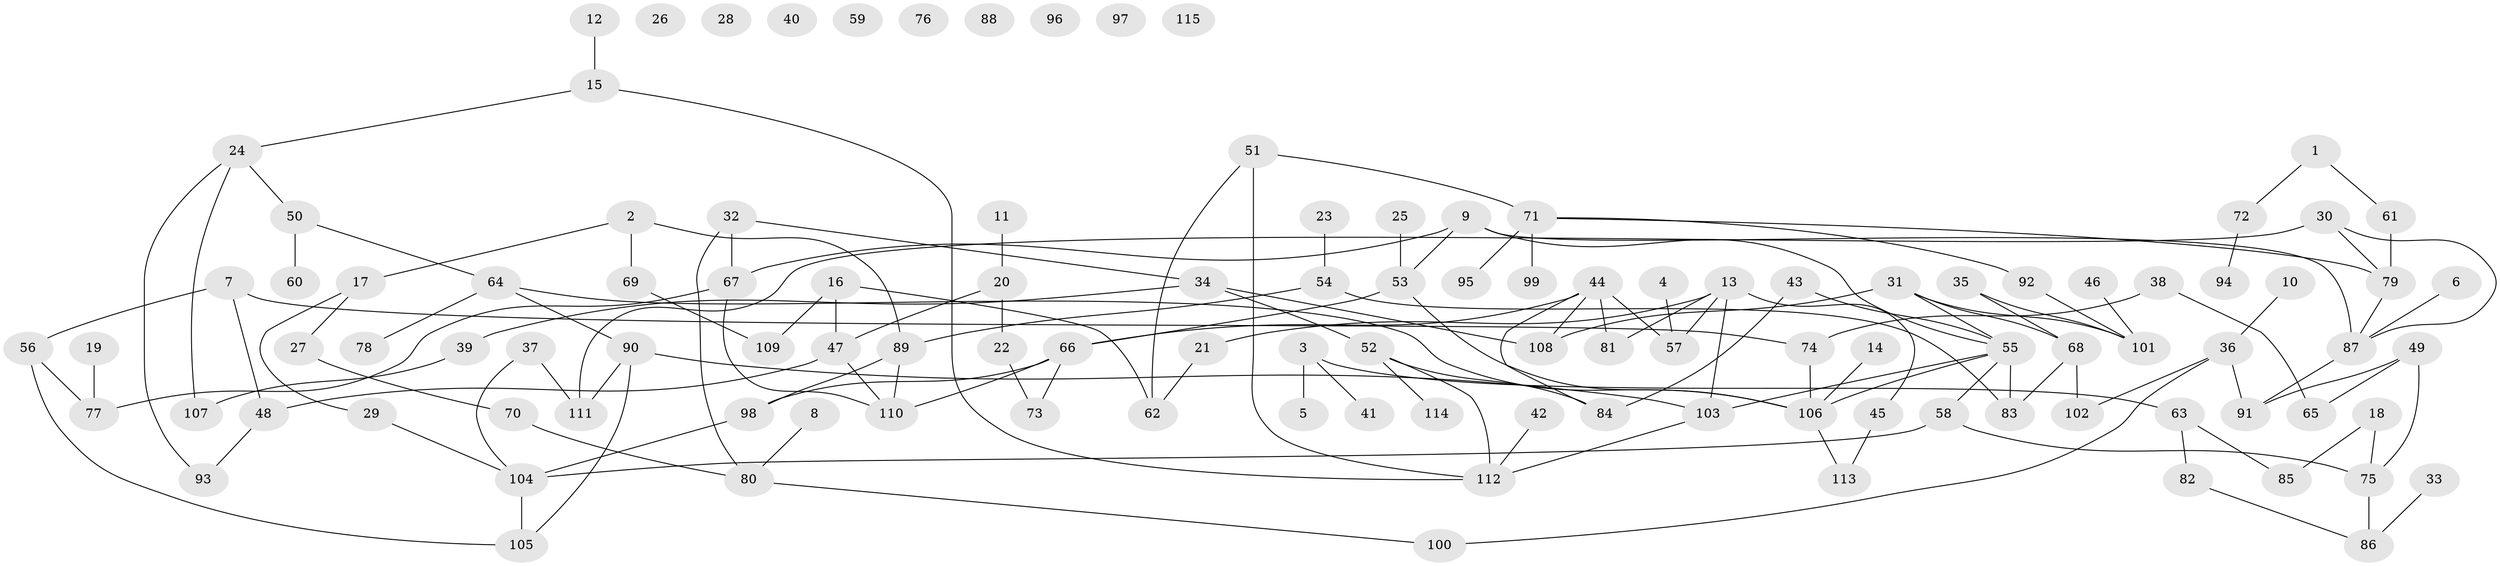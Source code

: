 // Generated by graph-tools (version 1.1) at 2025/00/03/09/25 03:00:55]
// undirected, 115 vertices, 144 edges
graph export_dot {
graph [start="1"]
  node [color=gray90,style=filled];
  1;
  2;
  3;
  4;
  5;
  6;
  7;
  8;
  9;
  10;
  11;
  12;
  13;
  14;
  15;
  16;
  17;
  18;
  19;
  20;
  21;
  22;
  23;
  24;
  25;
  26;
  27;
  28;
  29;
  30;
  31;
  32;
  33;
  34;
  35;
  36;
  37;
  38;
  39;
  40;
  41;
  42;
  43;
  44;
  45;
  46;
  47;
  48;
  49;
  50;
  51;
  52;
  53;
  54;
  55;
  56;
  57;
  58;
  59;
  60;
  61;
  62;
  63;
  64;
  65;
  66;
  67;
  68;
  69;
  70;
  71;
  72;
  73;
  74;
  75;
  76;
  77;
  78;
  79;
  80;
  81;
  82;
  83;
  84;
  85;
  86;
  87;
  88;
  89;
  90;
  91;
  92;
  93;
  94;
  95;
  96;
  97;
  98;
  99;
  100;
  101;
  102;
  103;
  104;
  105;
  106;
  107;
  108;
  109;
  110;
  111;
  112;
  113;
  114;
  115;
  1 -- 61;
  1 -- 72;
  2 -- 17;
  2 -- 69;
  2 -- 89;
  3 -- 5;
  3 -- 41;
  3 -- 63;
  4 -- 57;
  6 -- 87;
  7 -- 48;
  7 -- 56;
  7 -- 74;
  8 -- 80;
  9 -- 53;
  9 -- 55;
  9 -- 67;
  9 -- 87;
  10 -- 36;
  11 -- 20;
  12 -- 15;
  13 -- 21;
  13 -- 45;
  13 -- 57;
  13 -- 81;
  13 -- 103;
  14 -- 106;
  15 -- 24;
  15 -- 112;
  16 -- 47;
  16 -- 62;
  16 -- 109;
  17 -- 27;
  17 -- 29;
  18 -- 75;
  18 -- 85;
  19 -- 77;
  20 -- 22;
  20 -- 47;
  21 -- 62;
  22 -- 73;
  23 -- 54;
  24 -- 50;
  24 -- 93;
  24 -- 107;
  25 -- 53;
  27 -- 70;
  29 -- 104;
  30 -- 79;
  30 -- 87;
  30 -- 111;
  31 -- 55;
  31 -- 68;
  31 -- 101;
  31 -- 108;
  32 -- 34;
  32 -- 67;
  32 -- 80;
  33 -- 86;
  34 -- 39;
  34 -- 52;
  34 -- 108;
  35 -- 68;
  35 -- 101;
  36 -- 91;
  36 -- 100;
  36 -- 102;
  37 -- 104;
  37 -- 111;
  38 -- 65;
  38 -- 74;
  39 -- 107;
  42 -- 112;
  43 -- 55;
  43 -- 84;
  44 -- 57;
  44 -- 66;
  44 -- 81;
  44 -- 84;
  44 -- 108;
  45 -- 113;
  46 -- 101;
  47 -- 48;
  47 -- 110;
  48 -- 93;
  49 -- 65;
  49 -- 75;
  49 -- 91;
  50 -- 60;
  50 -- 64;
  51 -- 62;
  51 -- 71;
  51 -- 112;
  52 -- 84;
  52 -- 112;
  52 -- 114;
  53 -- 66;
  53 -- 106;
  54 -- 83;
  54 -- 89;
  55 -- 58;
  55 -- 83;
  55 -- 103;
  55 -- 106;
  56 -- 77;
  56 -- 105;
  58 -- 75;
  58 -- 104;
  61 -- 79;
  63 -- 82;
  63 -- 85;
  64 -- 78;
  64 -- 90;
  64 -- 106;
  66 -- 73;
  66 -- 98;
  66 -- 110;
  67 -- 77;
  67 -- 110;
  68 -- 83;
  68 -- 102;
  69 -- 109;
  70 -- 80;
  71 -- 79;
  71 -- 92;
  71 -- 95;
  71 -- 99;
  72 -- 94;
  74 -- 106;
  75 -- 86;
  79 -- 87;
  80 -- 100;
  82 -- 86;
  87 -- 91;
  89 -- 98;
  89 -- 110;
  90 -- 103;
  90 -- 105;
  90 -- 111;
  92 -- 101;
  98 -- 104;
  103 -- 112;
  104 -- 105;
  106 -- 113;
}
